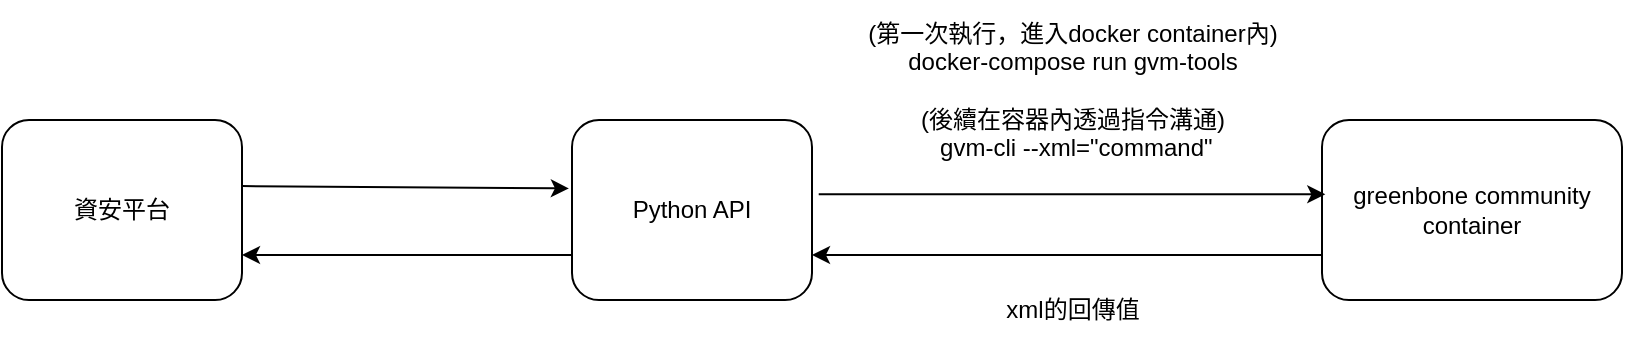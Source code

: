 <mxfile>
    <diagram id="Bcf-pvfImuQuByXATXLj" name="Flowchart">
        <mxGraphModel dx="816" dy="424" grid="1" gridSize="10" guides="1" tooltips="1" connect="1" arrows="1" fold="1" page="1" pageScale="1" pageWidth="850" pageHeight="1100" math="0" shadow="0">
            <root>
                <mxCell id="0"/>
                <mxCell id="1" parent="0"/>
                <mxCell id="MMa7VRbV-sziTij-9HUM-2" style="edgeStyle=none;html=1;entryX=1;entryY=0.75;entryDx=0;entryDy=0;exitX=0;exitY=0.75;exitDx=0;exitDy=0;" edge="1" parent="1" source="MMa7VRbV-sziTij-9HUM-3" target="MMa7VRbV-sziTij-9HUM-6">
                    <mxGeometry relative="1" as="geometry">
                        <mxPoint x="480" y="440" as="sourcePoint"/>
                    </mxGeometry>
                </mxCell>
                <mxCell id="MMa7VRbV-sziTij-9HUM-3" value="greenbone community container" style="rounded=1;whiteSpace=wrap;html=1;" vertex="1" parent="1">
                    <mxGeometry x="690" y="290" width="150" height="90" as="geometry"/>
                </mxCell>
                <mxCell id="MMa7VRbV-sziTij-9HUM-4" value="" style="edgeStyle=none;html=1;exitX=1.028;exitY=0.413;exitDx=0;exitDy=0;entryX=0.011;entryY=0.413;entryDx=0;entryDy=0;entryPerimeter=0;exitPerimeter=0;" edge="1" parent="1" source="MMa7VRbV-sziTij-9HUM-6" target="MMa7VRbV-sziTij-9HUM-3">
                    <mxGeometry relative="1" as="geometry">
                        <mxPoint x="420" y="440" as="targetPoint"/>
                    </mxGeometry>
                </mxCell>
                <mxCell id="MMa7VRbV-sziTij-9HUM-5" style="edgeStyle=none;html=1;entryX=1;entryY=0.75;entryDx=0;entryDy=0;exitX=0;exitY=0.75;exitDx=0;exitDy=0;" edge="1" parent="1" source="MMa7VRbV-sziTij-9HUM-6" target="MMa7VRbV-sziTij-9HUM-8">
                    <mxGeometry relative="1" as="geometry">
                        <mxPoint x="530" y="435" as="targetPoint"/>
                        <mxPoint x="350" y="388" as="sourcePoint"/>
                    </mxGeometry>
                </mxCell>
                <mxCell id="MMa7VRbV-sziTij-9HUM-6" value="Python API" style="rounded=1;whiteSpace=wrap;html=1;" vertex="1" parent="1">
                    <mxGeometry x="315" y="290" width="120" height="90" as="geometry"/>
                </mxCell>
                <mxCell id="MMa7VRbV-sziTij-9HUM-7" value="" style="edgeStyle=none;html=1;exitX=1;exitY=0.367;exitDx=0;exitDy=0;entryX=-0.013;entryY=0.38;entryDx=0;entryDy=0;entryPerimeter=0;exitPerimeter=0;" edge="1" parent="1" source="MMa7VRbV-sziTij-9HUM-8" target="MMa7VRbV-sziTij-9HUM-6">
                    <mxGeometry relative="1" as="geometry"/>
                </mxCell>
                <mxCell id="MMa7VRbV-sziTij-9HUM-8" value="資安平台" style="rounded=1;whiteSpace=wrap;html=1;" vertex="1" parent="1">
                    <mxGeometry x="30" y="290" width="120" height="90" as="geometry"/>
                </mxCell>
                <mxCell id="MMa7VRbV-sziTij-9HUM-9" value="(第一次執行，進入docker container內)&lt;br&gt;docker-compose run gvm-tools&lt;br&gt;&lt;br&gt;(後續在容器內透過指令溝通)&lt;br&gt;&amp;nbsp;gvm-cli --xml=&quot;command&quot;" style="text;html=1;align=center;verticalAlign=middle;resizable=0;points=[];autosize=1;strokeColor=none;fillColor=none;" vertex="1" parent="1">
                    <mxGeometry x="450" y="230" width="230" height="90" as="geometry"/>
                </mxCell>
                <mxCell id="MMa7VRbV-sziTij-9HUM-10" value="xml的回傳值" style="text;html=1;align=center;verticalAlign=middle;resizable=0;points=[];autosize=1;strokeColor=none;fillColor=none;" vertex="1" parent="1">
                    <mxGeometry x="520" y="370" width="90" height="30" as="geometry"/>
                </mxCell>
            </root>
        </mxGraphModel>
    </diagram>
</mxfile>